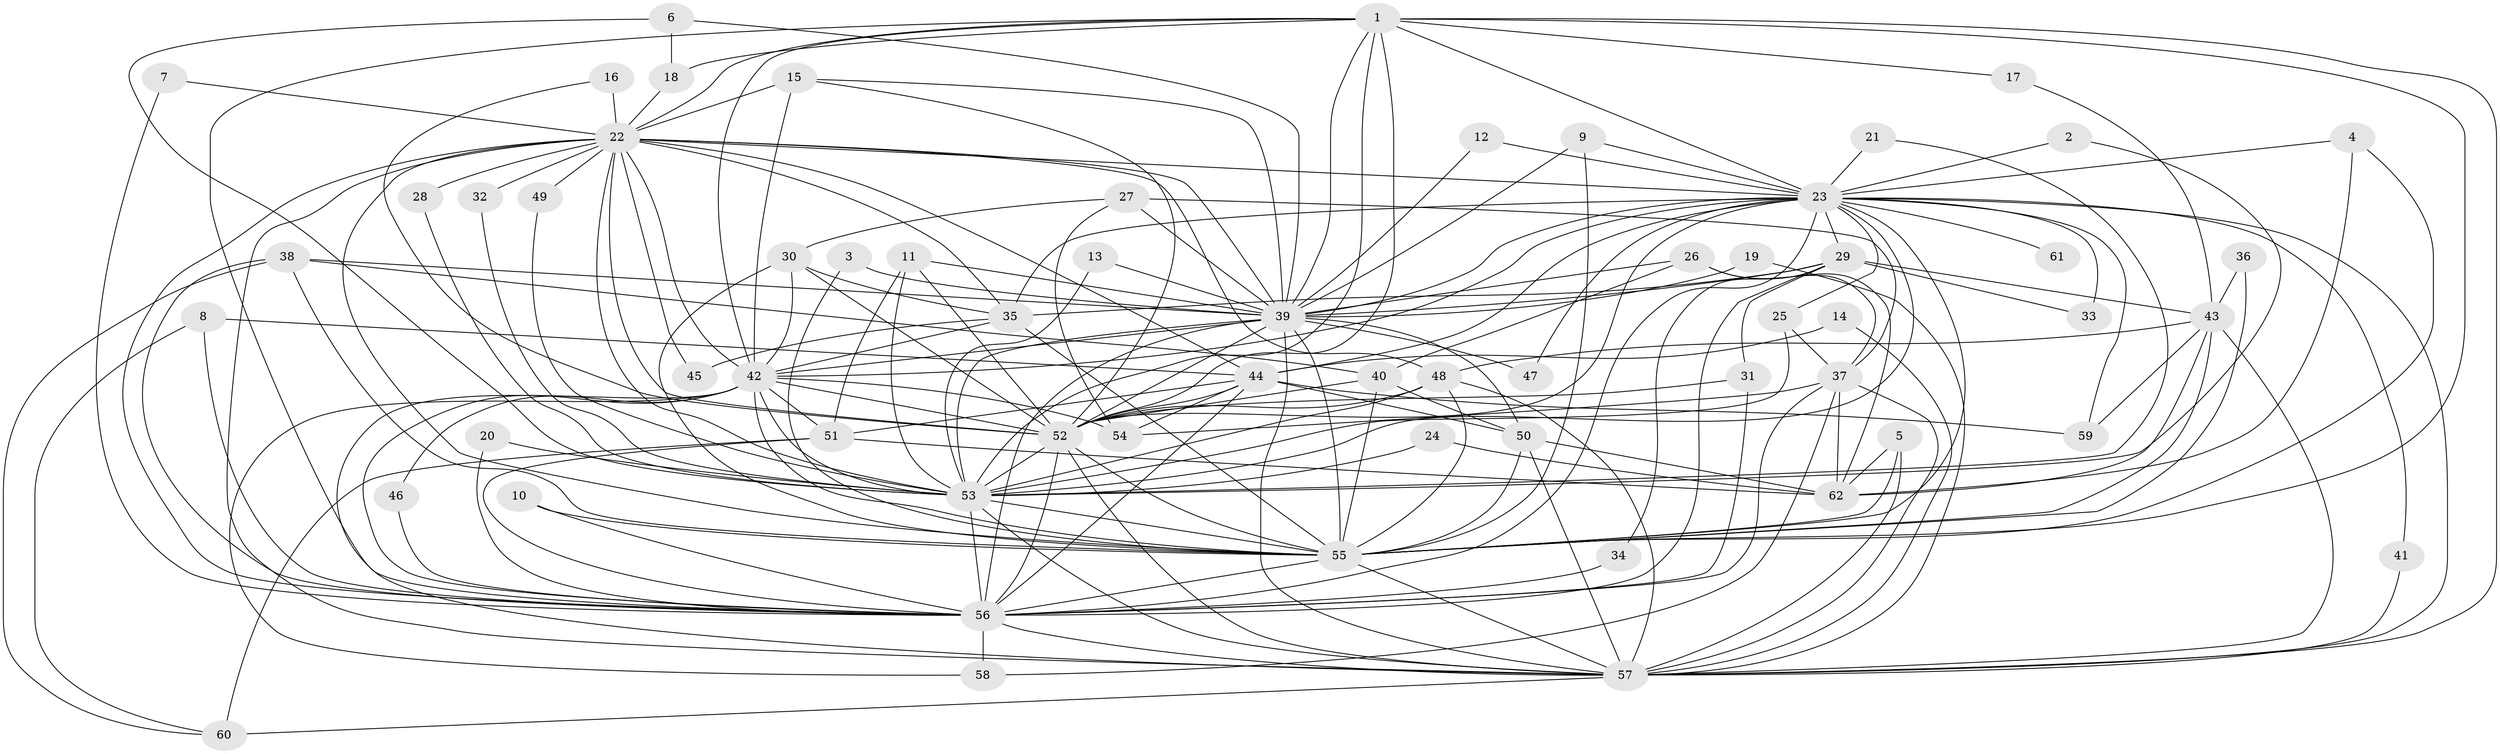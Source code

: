 // original degree distribution, {26: 0.008064516129032258, 17: 0.016129032258064516, 12: 0.008064516129032258, 27: 0.016129032258064516, 24: 0.008064516129032258, 25: 0.016129032258064516, 20: 0.008064516129032258, 4: 0.0967741935483871, 2: 0.5241935483870968, 3: 0.20161290322580644, 5: 0.04838709677419355, 10: 0.008064516129032258, 8: 0.008064516129032258, 6: 0.024193548387096774, 7: 0.008064516129032258}
// Generated by graph-tools (version 1.1) at 2025/49/03/09/25 03:49:39]
// undirected, 62 vertices, 188 edges
graph export_dot {
graph [start="1"]
  node [color=gray90,style=filled];
  1;
  2;
  3;
  4;
  5;
  6;
  7;
  8;
  9;
  10;
  11;
  12;
  13;
  14;
  15;
  16;
  17;
  18;
  19;
  20;
  21;
  22;
  23;
  24;
  25;
  26;
  27;
  28;
  29;
  30;
  31;
  32;
  33;
  34;
  35;
  36;
  37;
  38;
  39;
  40;
  41;
  42;
  43;
  44;
  45;
  46;
  47;
  48;
  49;
  50;
  51;
  52;
  53;
  54;
  55;
  56;
  57;
  58;
  59;
  60;
  61;
  62;
  1 -- 17 [weight=1.0];
  1 -- 18 [weight=1.0];
  1 -- 22 [weight=1.0];
  1 -- 23 [weight=1.0];
  1 -- 39 [weight=1.0];
  1 -- 42 [weight=1.0];
  1 -- 52 [weight=1.0];
  1 -- 53 [weight=1.0];
  1 -- 55 [weight=1.0];
  1 -- 56 [weight=1.0];
  1 -- 57 [weight=2.0];
  2 -- 23 [weight=1.0];
  2 -- 53 [weight=1.0];
  3 -- 39 [weight=1.0];
  3 -- 55 [weight=1.0];
  4 -- 23 [weight=1.0];
  4 -- 55 [weight=1.0];
  4 -- 62 [weight=1.0];
  5 -- 55 [weight=1.0];
  5 -- 57 [weight=1.0];
  5 -- 62 [weight=1.0];
  6 -- 18 [weight=1.0];
  6 -- 39 [weight=1.0];
  6 -- 53 [weight=1.0];
  7 -- 22 [weight=1.0];
  7 -- 56 [weight=1.0];
  8 -- 44 [weight=1.0];
  8 -- 56 [weight=1.0];
  8 -- 60 [weight=1.0];
  9 -- 23 [weight=1.0];
  9 -- 39 [weight=2.0];
  9 -- 55 [weight=2.0];
  10 -- 55 [weight=1.0];
  10 -- 56 [weight=1.0];
  11 -- 39 [weight=1.0];
  11 -- 51 [weight=1.0];
  11 -- 52 [weight=1.0];
  11 -- 53 [weight=1.0];
  12 -- 23 [weight=1.0];
  12 -- 39 [weight=1.0];
  13 -- 39 [weight=1.0];
  13 -- 53 [weight=1.0];
  14 -- 44 [weight=1.0];
  14 -- 57 [weight=1.0];
  15 -- 22 [weight=2.0];
  15 -- 39 [weight=1.0];
  15 -- 42 [weight=1.0];
  15 -- 52 [weight=1.0];
  16 -- 22 [weight=2.0];
  16 -- 52 [weight=1.0];
  17 -- 43 [weight=1.0];
  18 -- 22 [weight=1.0];
  19 -- 39 [weight=1.0];
  19 -- 57 [weight=1.0];
  20 -- 53 [weight=1.0];
  20 -- 56 [weight=1.0];
  21 -- 23 [weight=1.0];
  21 -- 53 [weight=1.0];
  22 -- 23 [weight=1.0];
  22 -- 28 [weight=1.0];
  22 -- 32 [weight=1.0];
  22 -- 35 [weight=2.0];
  22 -- 39 [weight=1.0];
  22 -- 42 [weight=1.0];
  22 -- 44 [weight=1.0];
  22 -- 45 [weight=1.0];
  22 -- 48 [weight=1.0];
  22 -- 49 [weight=1.0];
  22 -- 52 [weight=1.0];
  22 -- 53 [weight=2.0];
  22 -- 55 [weight=2.0];
  22 -- 56 [weight=1.0];
  22 -- 57 [weight=1.0];
  23 -- 25 [weight=1.0];
  23 -- 29 [weight=1.0];
  23 -- 33 [weight=1.0];
  23 -- 35 [weight=1.0];
  23 -- 39 [weight=1.0];
  23 -- 41 [weight=1.0];
  23 -- 42 [weight=1.0];
  23 -- 44 [weight=1.0];
  23 -- 47 [weight=1.0];
  23 -- 52 [weight=1.0];
  23 -- 53 [weight=1.0];
  23 -- 55 [weight=1.0];
  23 -- 56 [weight=2.0];
  23 -- 57 [weight=1.0];
  23 -- 59 [weight=1.0];
  23 -- 61 [weight=1.0];
  24 -- 53 [weight=2.0];
  24 -- 62 [weight=1.0];
  25 -- 37 [weight=1.0];
  25 -- 53 [weight=1.0];
  26 -- 37 [weight=1.0];
  26 -- 39 [weight=1.0];
  26 -- 40 [weight=1.0];
  26 -- 62 [weight=1.0];
  27 -- 30 [weight=1.0];
  27 -- 37 [weight=1.0];
  27 -- 39 [weight=2.0];
  27 -- 54 [weight=1.0];
  28 -- 53 [weight=1.0];
  29 -- 31 [weight=1.0];
  29 -- 33 [weight=1.0];
  29 -- 34 [weight=1.0];
  29 -- 35 [weight=1.0];
  29 -- 39 [weight=1.0];
  29 -- 43 [weight=1.0];
  29 -- 56 [weight=1.0];
  30 -- 35 [weight=1.0];
  30 -- 42 [weight=1.0];
  30 -- 52 [weight=1.0];
  30 -- 55 [weight=1.0];
  31 -- 52 [weight=1.0];
  31 -- 56 [weight=1.0];
  32 -- 53 [weight=1.0];
  34 -- 56 [weight=1.0];
  35 -- 42 [weight=1.0];
  35 -- 45 [weight=1.0];
  35 -- 55 [weight=2.0];
  36 -- 43 [weight=1.0];
  36 -- 55 [weight=1.0];
  37 -- 54 [weight=1.0];
  37 -- 56 [weight=1.0];
  37 -- 57 [weight=1.0];
  37 -- 58 [weight=1.0];
  37 -- 62 [weight=1.0];
  38 -- 39 [weight=1.0];
  38 -- 40 [weight=1.0];
  38 -- 55 [weight=1.0];
  38 -- 56 [weight=1.0];
  38 -- 60 [weight=1.0];
  39 -- 42 [weight=2.0];
  39 -- 47 [weight=1.0];
  39 -- 50 [weight=1.0];
  39 -- 52 [weight=1.0];
  39 -- 53 [weight=1.0];
  39 -- 55 [weight=1.0];
  39 -- 56 [weight=1.0];
  39 -- 57 [weight=1.0];
  40 -- 50 [weight=1.0];
  40 -- 52 [weight=1.0];
  40 -- 55 [weight=1.0];
  41 -- 57 [weight=1.0];
  42 -- 46 [weight=1.0];
  42 -- 51 [weight=1.0];
  42 -- 52 [weight=1.0];
  42 -- 53 [weight=1.0];
  42 -- 54 [weight=1.0];
  42 -- 55 [weight=1.0];
  42 -- 56 [weight=1.0];
  42 -- 57 [weight=1.0];
  42 -- 58 [weight=1.0];
  43 -- 48 [weight=1.0];
  43 -- 55 [weight=2.0];
  43 -- 57 [weight=1.0];
  43 -- 59 [weight=1.0];
  43 -- 62 [weight=1.0];
  44 -- 50 [weight=1.0];
  44 -- 51 [weight=1.0];
  44 -- 52 [weight=1.0];
  44 -- 54 [weight=1.0];
  44 -- 56 [weight=2.0];
  44 -- 59 [weight=1.0];
  46 -- 56 [weight=1.0];
  48 -- 52 [weight=1.0];
  48 -- 53 [weight=1.0];
  48 -- 55 [weight=1.0];
  48 -- 57 [weight=1.0];
  49 -- 53 [weight=1.0];
  50 -- 55 [weight=1.0];
  50 -- 57 [weight=1.0];
  50 -- 62 [weight=1.0];
  51 -- 56 [weight=2.0];
  51 -- 60 [weight=1.0];
  51 -- 62 [weight=1.0];
  52 -- 53 [weight=1.0];
  52 -- 55 [weight=1.0];
  52 -- 56 [weight=1.0];
  52 -- 57 [weight=1.0];
  53 -- 55 [weight=1.0];
  53 -- 56 [weight=1.0];
  53 -- 57 [weight=1.0];
  55 -- 56 [weight=1.0];
  55 -- 57 [weight=1.0];
  56 -- 57 [weight=1.0];
  56 -- 58 [weight=1.0];
  57 -- 60 [weight=2.0];
}
